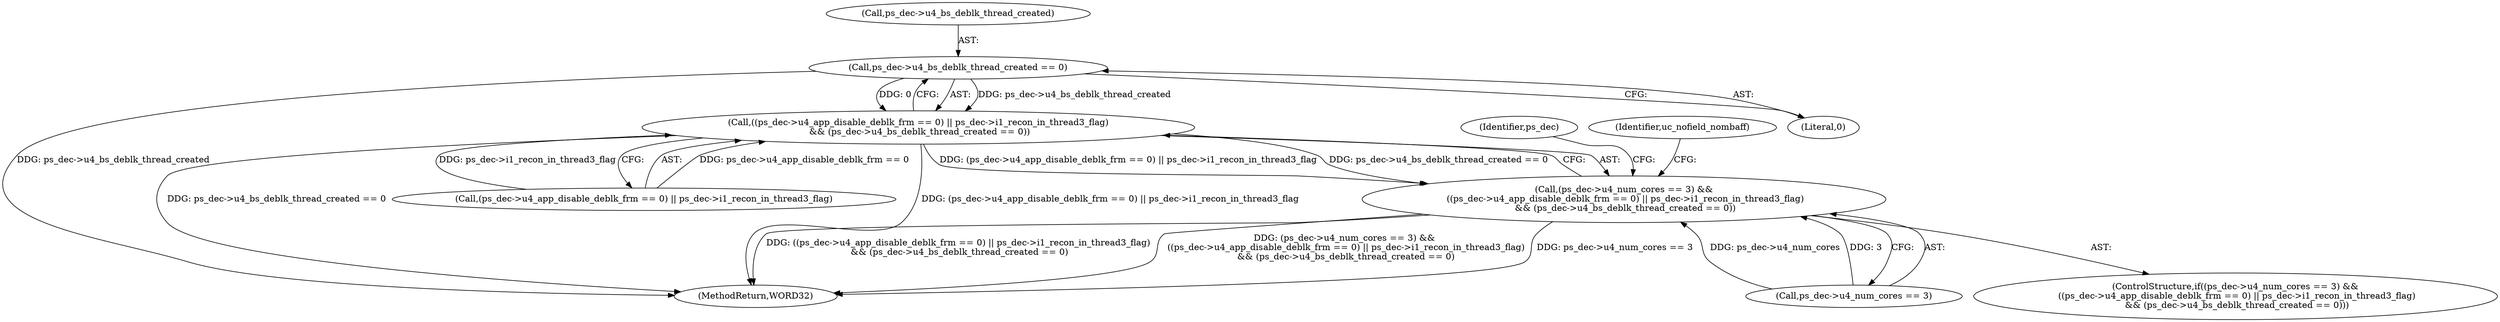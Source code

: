 digraph "0_Android_9a00f562a612d56e7b2b989d168647db900ba6cf_0@API" {
"1001696" [label="(Call,ps_dec->u4_bs_deblk_thread_created == 0)"];
"1001686" [label="(Call,((ps_dec->u4_app_disable_deblk_frm == 0) || ps_dec->i1_recon_in_thread3_flag)\n && (ps_dec->u4_bs_deblk_thread_created == 0))"];
"1001680" [label="(Call,(ps_dec->u4_num_cores == 3) &&\n ((ps_dec->u4_app_disable_deblk_frm == 0) || ps_dec->i1_recon_in_thread3_flag)\n && (ps_dec->u4_bs_deblk_thread_created == 0))"];
"1001696" [label="(Call,ps_dec->u4_bs_deblk_thread_created == 0)"];
"1002568" [label="(MethodReturn,WORD32)"];
"1001726" [label="(Identifier,uc_nofield_nombaff)"];
"1001704" [label="(Identifier,ps_dec)"];
"1001700" [label="(Literal,0)"];
"1001680" [label="(Call,(ps_dec->u4_num_cores == 3) &&\n ((ps_dec->u4_app_disable_deblk_frm == 0) || ps_dec->i1_recon_in_thread3_flag)\n && (ps_dec->u4_bs_deblk_thread_created == 0))"];
"1001679" [label="(ControlStructure,if((ps_dec->u4_num_cores == 3) &&\n ((ps_dec->u4_app_disable_deblk_frm == 0) || ps_dec->i1_recon_in_thread3_flag)\n && (ps_dec->u4_bs_deblk_thread_created == 0)))"];
"1001686" [label="(Call,((ps_dec->u4_app_disable_deblk_frm == 0) || ps_dec->i1_recon_in_thread3_flag)\n && (ps_dec->u4_bs_deblk_thread_created == 0))"];
"1001687" [label="(Call,(ps_dec->u4_app_disable_deblk_frm == 0) || ps_dec->i1_recon_in_thread3_flag)"];
"1001681" [label="(Call,ps_dec->u4_num_cores == 3)"];
"1001697" [label="(Call,ps_dec->u4_bs_deblk_thread_created)"];
"1001696" -> "1001686"  [label="AST: "];
"1001696" -> "1001700"  [label="CFG: "];
"1001697" -> "1001696"  [label="AST: "];
"1001700" -> "1001696"  [label="AST: "];
"1001686" -> "1001696"  [label="CFG: "];
"1001696" -> "1002568"  [label="DDG: ps_dec->u4_bs_deblk_thread_created"];
"1001696" -> "1001686"  [label="DDG: ps_dec->u4_bs_deblk_thread_created"];
"1001696" -> "1001686"  [label="DDG: 0"];
"1001686" -> "1001680"  [label="AST: "];
"1001686" -> "1001687"  [label="CFG: "];
"1001687" -> "1001686"  [label="AST: "];
"1001680" -> "1001686"  [label="CFG: "];
"1001686" -> "1002568"  [label="DDG: ps_dec->u4_bs_deblk_thread_created == 0"];
"1001686" -> "1002568"  [label="DDG: (ps_dec->u4_app_disable_deblk_frm == 0) || ps_dec->i1_recon_in_thread3_flag"];
"1001686" -> "1001680"  [label="DDG: (ps_dec->u4_app_disable_deblk_frm == 0) || ps_dec->i1_recon_in_thread3_flag"];
"1001686" -> "1001680"  [label="DDG: ps_dec->u4_bs_deblk_thread_created == 0"];
"1001687" -> "1001686"  [label="DDG: ps_dec->u4_app_disable_deblk_frm == 0"];
"1001687" -> "1001686"  [label="DDG: ps_dec->i1_recon_in_thread3_flag"];
"1001680" -> "1001679"  [label="AST: "];
"1001680" -> "1001681"  [label="CFG: "];
"1001681" -> "1001680"  [label="AST: "];
"1001704" -> "1001680"  [label="CFG: "];
"1001726" -> "1001680"  [label="CFG: "];
"1001680" -> "1002568"  [label="DDG: ((ps_dec->u4_app_disable_deblk_frm == 0) || ps_dec->i1_recon_in_thread3_flag)\n && (ps_dec->u4_bs_deblk_thread_created == 0)"];
"1001680" -> "1002568"  [label="DDG: (ps_dec->u4_num_cores == 3) &&\n ((ps_dec->u4_app_disable_deblk_frm == 0) || ps_dec->i1_recon_in_thread3_flag)\n && (ps_dec->u4_bs_deblk_thread_created == 0)"];
"1001680" -> "1002568"  [label="DDG: ps_dec->u4_num_cores == 3"];
"1001681" -> "1001680"  [label="DDG: ps_dec->u4_num_cores"];
"1001681" -> "1001680"  [label="DDG: 3"];
}
